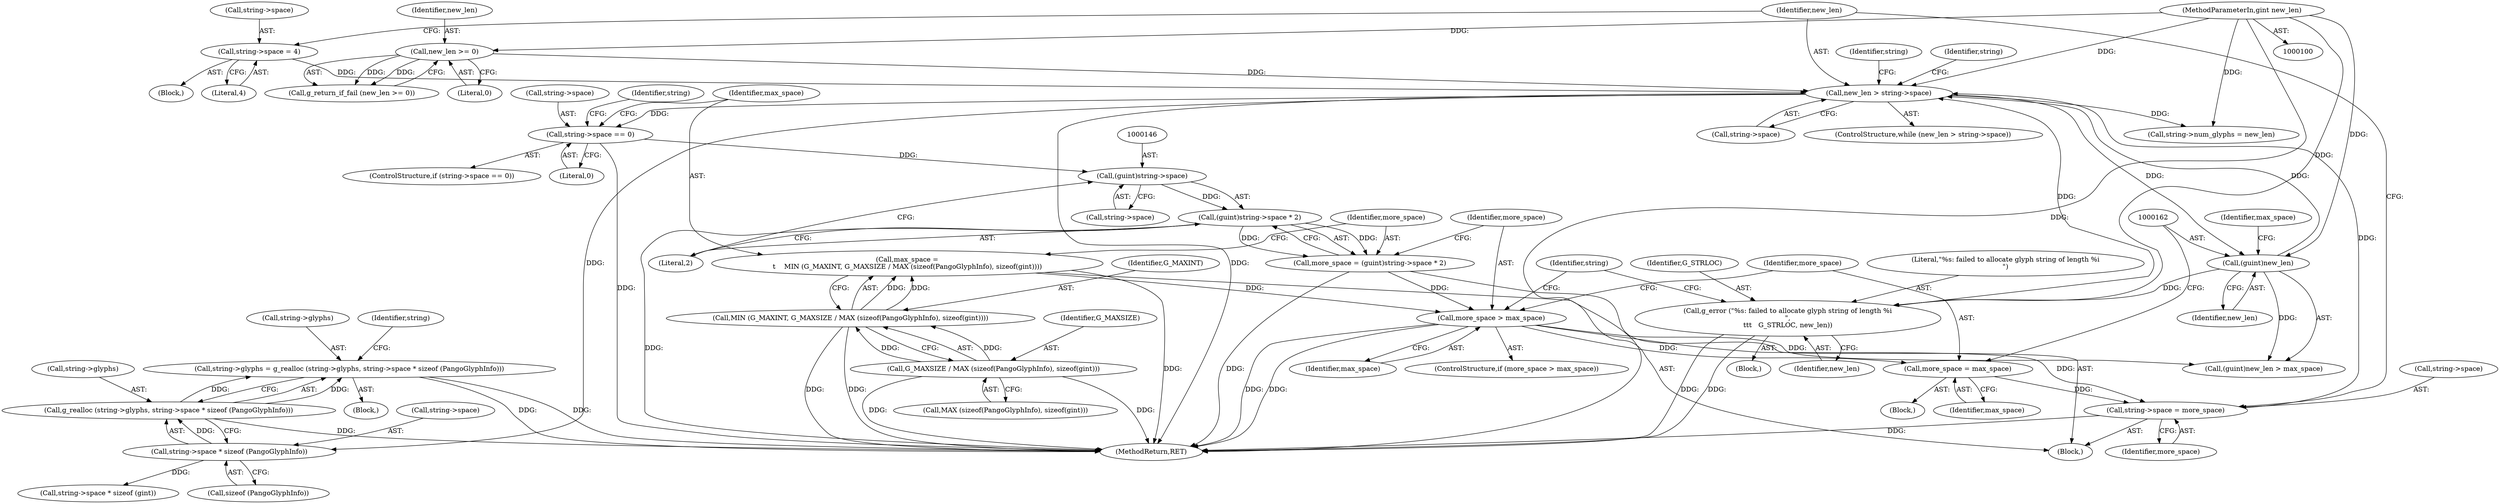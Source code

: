 digraph "0_pango_4de30e5500eaeb49f4bf0b7a07f718e149a2ed5e@API" {
"1000175" [label="(Call,string->glyphs = g_realloc (string->glyphs, string->space * sizeof (PangoGlyphInfo)))"];
"1000179" [label="(Call,g_realloc (string->glyphs, string->space * sizeof (PangoGlyphInfo)))"];
"1000183" [label="(Call,string->space * sizeof (PangoGlyphInfo))"];
"1000109" [label="(Call,new_len > string->space)"];
"1000166" [label="(Call,g_error (\"%s: failed to allocate glyph string of length %i\n\",\n\t\t\t   G_STRLOC, new_len))"];
"1000161" [label="(Call,(guint)new_len)"];
"1000102" [label="(MethodParameterIn,gint new_len)"];
"1000105" [label="(Call,new_len >= 0)"];
"1000122" [label="(Call,string->space = 4)"];
"1000170" [label="(Call,string->space = more_space)"];
"1000156" [label="(Call,more_space = max_space)"];
"1000152" [label="(Call,more_space > max_space)"];
"1000142" [label="(Call,more_space = (guint)string->space * 2)"];
"1000144" [label="(Call,(guint)string->space * 2)"];
"1000145" [label="(Call,(guint)string->space)"];
"1000116" [label="(Call,string->space == 0)"];
"1000130" [label="(Call,max_space =\n\t    MIN (G_MAXINT, G_MAXSIZE / MAX (sizeof(PangoGlyphInfo), sizeof(gint))))"];
"1000132" [label="(Call,MIN (G_MAXINT, G_MAXSIZE / MAX (sizeof(PangoGlyphInfo), sizeof(gint))))"];
"1000134" [label="(Call,G_MAXSIZE / MAX (sizeof(PangoGlyphInfo), sizeof(gint)))"];
"1000166" [label="(Call,g_error (\"%s: failed to allocate glyph string of length %i\n\",\n\t\t\t   G_STRLOC, new_len))"];
"1000160" [label="(Call,(guint)new_len > max_space)"];
"1000135" [label="(Identifier,G_MAXSIZE)"];
"1000157" [label="(Identifier,more_space)"];
"1000104" [label="(Call,g_return_if_fail (new_len >= 0))"];
"1000150" [label="(Literal,2)"];
"1000103" [label="(Block,)"];
"1000197" [label="(Call,string->space * sizeof (gint))"];
"1000128" [label="(Block,)"];
"1000116" [label="(Call,string->space == 0)"];
"1000163" [label="(Identifier,new_len)"];
"1000191" [label="(Identifier,string)"];
"1000111" [label="(Call,string->space)"];
"1000156" [label="(Call,more_space = max_space)"];
"1000158" [label="(Identifier,max_space)"];
"1000187" [label="(Call,sizeof (PangoGlyphInfo))"];
"1000161" [label="(Call,(guint)new_len)"];
"1000175" [label="(Call,string->glyphs = g_realloc (string->glyphs, string->space * sizeof (PangoGlyphInfo)))"];
"1000142" [label="(Call,more_space = (guint)string->space * 2)"];
"1000115" [label="(ControlStructure,if (string->space == 0))"];
"1000155" [label="(Block,)"];
"1000132" [label="(Call,MIN (G_MAXINT, G_MAXSIZE / MAX (sizeof(PangoGlyphInfo), sizeof(gint))))"];
"1000122" [label="(Call,string->space = 4)"];
"1000176" [label="(Call,string->glyphs)"];
"1000108" [label="(ControlStructure,while (new_len > string->space))"];
"1000177" [label="(Identifier,string)"];
"1000130" [label="(Call,max_space =\n\t    MIN (G_MAXINT, G_MAXSIZE / MAX (sizeof(PangoGlyphInfo), sizeof(gint))))"];
"1000169" [label="(Identifier,new_len)"];
"1000179" [label="(Call,g_realloc (string->glyphs, string->space * sizeof (PangoGlyphInfo)))"];
"1000203" [label="(Call,string->num_glyphs = new_len)"];
"1000109" [label="(Call,new_len > string->space)"];
"1000107" [label="(Literal,0)"];
"1000136" [label="(Call,MAX (sizeof(PangoGlyphInfo), sizeof(gint)))"];
"1000170" [label="(Call,string->space = more_space)"];
"1000165" [label="(Block,)"];
"1000168" [label="(Identifier,G_STRLOC)"];
"1000143" [label="(Identifier,more_space)"];
"1000154" [label="(Identifier,max_space)"];
"1000167" [label="(Literal,\"%s: failed to allocate glyph string of length %i\n\")"];
"1000134" [label="(Call,G_MAXSIZE / MAX (sizeof(PangoGlyphInfo), sizeof(gint)))"];
"1000131" [label="(Identifier,max_space)"];
"1000174" [label="(Identifier,more_space)"];
"1000121" [label="(Block,)"];
"1000133" [label="(Identifier,G_MAXINT)"];
"1000110" [label="(Identifier,new_len)"];
"1000102" [label="(MethodParameterIn,gint new_len)"];
"1000164" [label="(Identifier,max_space)"];
"1000184" [label="(Call,string->space)"];
"1000172" [label="(Identifier,string)"];
"1000208" [label="(MethodReturn,RET)"];
"1000153" [label="(Identifier,more_space)"];
"1000151" [label="(ControlStructure,if (more_space > max_space))"];
"1000147" [label="(Call,string->space)"];
"1000126" [label="(Literal,4)"];
"1000180" [label="(Call,string->glyphs)"];
"1000183" [label="(Call,string->space * sizeof (PangoGlyphInfo))"];
"1000145" [label="(Call,(guint)string->space)"];
"1000105" [label="(Call,new_len >= 0)"];
"1000152" [label="(Call,more_space > max_space)"];
"1000120" [label="(Literal,0)"];
"1000106" [label="(Identifier,new_len)"];
"1000118" [label="(Identifier,string)"];
"1000144" [label="(Call,(guint)string->space * 2)"];
"1000171" [label="(Call,string->space)"];
"1000123" [label="(Call,string->space)"];
"1000124" [label="(Identifier,string)"];
"1000117" [label="(Call,string->space)"];
"1000175" -> "1000103"  [label="AST: "];
"1000175" -> "1000179"  [label="CFG: "];
"1000176" -> "1000175"  [label="AST: "];
"1000179" -> "1000175"  [label="AST: "];
"1000191" -> "1000175"  [label="CFG: "];
"1000175" -> "1000208"  [label="DDG: "];
"1000175" -> "1000208"  [label="DDG: "];
"1000179" -> "1000175"  [label="DDG: "];
"1000179" -> "1000175"  [label="DDG: "];
"1000179" -> "1000183"  [label="CFG: "];
"1000180" -> "1000179"  [label="AST: "];
"1000183" -> "1000179"  [label="AST: "];
"1000179" -> "1000208"  [label="DDG: "];
"1000183" -> "1000179"  [label="DDG: "];
"1000183" -> "1000187"  [label="CFG: "];
"1000184" -> "1000183"  [label="AST: "];
"1000187" -> "1000183"  [label="AST: "];
"1000109" -> "1000183"  [label="DDG: "];
"1000183" -> "1000197"  [label="DDG: "];
"1000109" -> "1000108"  [label="AST: "];
"1000109" -> "1000111"  [label="CFG: "];
"1000110" -> "1000109"  [label="AST: "];
"1000111" -> "1000109"  [label="AST: "];
"1000118" -> "1000109"  [label="CFG: "];
"1000177" -> "1000109"  [label="CFG: "];
"1000109" -> "1000208"  [label="DDG: "];
"1000166" -> "1000109"  [label="DDG: "];
"1000161" -> "1000109"  [label="DDG: "];
"1000105" -> "1000109"  [label="DDG: "];
"1000102" -> "1000109"  [label="DDG: "];
"1000122" -> "1000109"  [label="DDG: "];
"1000170" -> "1000109"  [label="DDG: "];
"1000109" -> "1000116"  [label="DDG: "];
"1000109" -> "1000161"  [label="DDG: "];
"1000109" -> "1000203"  [label="DDG: "];
"1000166" -> "1000165"  [label="AST: "];
"1000166" -> "1000169"  [label="CFG: "];
"1000167" -> "1000166"  [label="AST: "];
"1000168" -> "1000166"  [label="AST: "];
"1000169" -> "1000166"  [label="AST: "];
"1000172" -> "1000166"  [label="CFG: "];
"1000166" -> "1000208"  [label="DDG: "];
"1000166" -> "1000208"  [label="DDG: "];
"1000161" -> "1000166"  [label="DDG: "];
"1000102" -> "1000166"  [label="DDG: "];
"1000161" -> "1000160"  [label="AST: "];
"1000161" -> "1000163"  [label="CFG: "];
"1000162" -> "1000161"  [label="AST: "];
"1000163" -> "1000161"  [label="AST: "];
"1000164" -> "1000161"  [label="CFG: "];
"1000161" -> "1000160"  [label="DDG: "];
"1000102" -> "1000161"  [label="DDG: "];
"1000102" -> "1000100"  [label="AST: "];
"1000102" -> "1000208"  [label="DDG: "];
"1000102" -> "1000105"  [label="DDG: "];
"1000102" -> "1000203"  [label="DDG: "];
"1000105" -> "1000104"  [label="AST: "];
"1000105" -> "1000107"  [label="CFG: "];
"1000106" -> "1000105"  [label="AST: "];
"1000107" -> "1000105"  [label="AST: "];
"1000104" -> "1000105"  [label="CFG: "];
"1000105" -> "1000104"  [label="DDG: "];
"1000105" -> "1000104"  [label="DDG: "];
"1000122" -> "1000121"  [label="AST: "];
"1000122" -> "1000126"  [label="CFG: "];
"1000123" -> "1000122"  [label="AST: "];
"1000126" -> "1000122"  [label="AST: "];
"1000110" -> "1000122"  [label="CFG: "];
"1000170" -> "1000128"  [label="AST: "];
"1000170" -> "1000174"  [label="CFG: "];
"1000171" -> "1000170"  [label="AST: "];
"1000174" -> "1000170"  [label="AST: "];
"1000110" -> "1000170"  [label="CFG: "];
"1000170" -> "1000208"  [label="DDG: "];
"1000156" -> "1000170"  [label="DDG: "];
"1000152" -> "1000170"  [label="DDG: "];
"1000156" -> "1000155"  [label="AST: "];
"1000156" -> "1000158"  [label="CFG: "];
"1000157" -> "1000156"  [label="AST: "];
"1000158" -> "1000156"  [label="AST: "];
"1000162" -> "1000156"  [label="CFG: "];
"1000152" -> "1000156"  [label="DDG: "];
"1000152" -> "1000151"  [label="AST: "];
"1000152" -> "1000154"  [label="CFG: "];
"1000153" -> "1000152"  [label="AST: "];
"1000154" -> "1000152"  [label="AST: "];
"1000157" -> "1000152"  [label="CFG: "];
"1000172" -> "1000152"  [label="CFG: "];
"1000152" -> "1000208"  [label="DDG: "];
"1000152" -> "1000208"  [label="DDG: "];
"1000142" -> "1000152"  [label="DDG: "];
"1000130" -> "1000152"  [label="DDG: "];
"1000152" -> "1000160"  [label="DDG: "];
"1000142" -> "1000128"  [label="AST: "];
"1000142" -> "1000144"  [label="CFG: "];
"1000143" -> "1000142"  [label="AST: "];
"1000144" -> "1000142"  [label="AST: "];
"1000153" -> "1000142"  [label="CFG: "];
"1000142" -> "1000208"  [label="DDG: "];
"1000144" -> "1000142"  [label="DDG: "];
"1000144" -> "1000142"  [label="DDG: "];
"1000144" -> "1000150"  [label="CFG: "];
"1000145" -> "1000144"  [label="AST: "];
"1000150" -> "1000144"  [label="AST: "];
"1000144" -> "1000208"  [label="DDG: "];
"1000145" -> "1000144"  [label="DDG: "];
"1000145" -> "1000147"  [label="CFG: "];
"1000146" -> "1000145"  [label="AST: "];
"1000147" -> "1000145"  [label="AST: "];
"1000150" -> "1000145"  [label="CFG: "];
"1000116" -> "1000145"  [label="DDG: "];
"1000116" -> "1000115"  [label="AST: "];
"1000116" -> "1000120"  [label="CFG: "];
"1000117" -> "1000116"  [label="AST: "];
"1000120" -> "1000116"  [label="AST: "];
"1000124" -> "1000116"  [label="CFG: "];
"1000131" -> "1000116"  [label="CFG: "];
"1000116" -> "1000208"  [label="DDG: "];
"1000130" -> "1000128"  [label="AST: "];
"1000130" -> "1000132"  [label="CFG: "];
"1000131" -> "1000130"  [label="AST: "];
"1000132" -> "1000130"  [label="AST: "];
"1000143" -> "1000130"  [label="CFG: "];
"1000130" -> "1000208"  [label="DDG: "];
"1000132" -> "1000130"  [label="DDG: "];
"1000132" -> "1000130"  [label="DDG: "];
"1000132" -> "1000134"  [label="CFG: "];
"1000133" -> "1000132"  [label="AST: "];
"1000134" -> "1000132"  [label="AST: "];
"1000132" -> "1000208"  [label="DDG: "];
"1000132" -> "1000208"  [label="DDG: "];
"1000134" -> "1000132"  [label="DDG: "];
"1000134" -> "1000132"  [label="DDG: "];
"1000134" -> "1000136"  [label="CFG: "];
"1000135" -> "1000134"  [label="AST: "];
"1000136" -> "1000134"  [label="AST: "];
"1000134" -> "1000208"  [label="DDG: "];
"1000134" -> "1000208"  [label="DDG: "];
}
